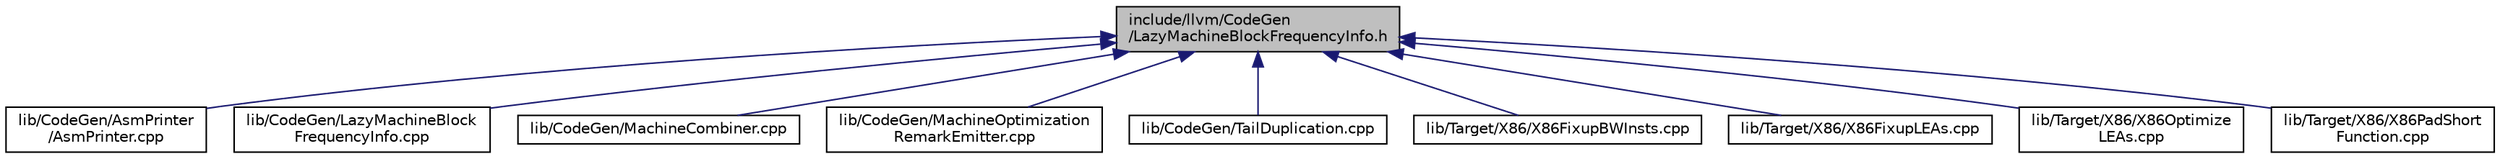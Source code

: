 digraph "include/llvm/CodeGen/LazyMachineBlockFrequencyInfo.h"
{
 // LATEX_PDF_SIZE
  bgcolor="transparent";
  edge [fontname="Helvetica",fontsize="10",labelfontname="Helvetica",labelfontsize="10"];
  node [fontname="Helvetica",fontsize="10",shape=record];
  Node1 [label="include/llvm/CodeGen\l/LazyMachineBlockFrequencyInfo.h",height=0.2,width=0.4,color="black", fillcolor="grey75", style="filled", fontcolor="black",tooltip="===- LazyMachineBlockFrequencyInfo.h - Lazy Block Frequency -*- C++ -*–===//"];
  Node1 -> Node2 [dir="back",color="midnightblue",fontsize="10",style="solid",fontname="Helvetica"];
  Node2 [label="lib/CodeGen/AsmPrinter\l/AsmPrinter.cpp",height=0.2,width=0.4,color="black",URL="$AsmPrinter_8cpp.html",tooltip=" "];
  Node1 -> Node3 [dir="back",color="midnightblue",fontsize="10",style="solid",fontname="Helvetica"];
  Node3 [label="lib/CodeGen/LazyMachineBlock\lFrequencyInfo.cpp",height=0.2,width=0.4,color="black",URL="$LazyMachineBlockFrequencyInfo_8cpp.html",tooltip="===- LazyMachineBlockFrequencyInfo.cpp - Lazy Machine Block Frequency –===//"];
  Node1 -> Node4 [dir="back",color="midnightblue",fontsize="10",style="solid",fontname="Helvetica"];
  Node4 [label="lib/CodeGen/MachineCombiner.cpp",height=0.2,width=0.4,color="black",URL="$MachineCombiner_8cpp.html",tooltip=" "];
  Node1 -> Node5 [dir="back",color="midnightblue",fontsize="10",style="solid",fontname="Helvetica"];
  Node5 [label="lib/CodeGen/MachineOptimization\lRemarkEmitter.cpp",height=0.2,width=0.4,color="black",URL="$MachineOptimizationRemarkEmitter_8cpp.html",tooltip="===- MachineOptimizationRemarkEmitter.cpp - Opt Diagnostic -*- C++ -*—===//"];
  Node1 -> Node6 [dir="back",color="midnightblue",fontsize="10",style="solid",fontname="Helvetica"];
  Node6 [label="lib/CodeGen/TailDuplication.cpp",height=0.2,width=0.4,color="black",URL="$TailDuplication_8cpp.html",tooltip=" "];
  Node1 -> Node7 [dir="back",color="midnightblue",fontsize="10",style="solid",fontname="Helvetica"];
  Node7 [label="lib/Target/X86/X86FixupBWInsts.cpp",height=0.2,width=0.4,color="black",URL="$X86FixupBWInsts_8cpp.html",tooltip=" "];
  Node1 -> Node8 [dir="back",color="midnightblue",fontsize="10",style="solid",fontname="Helvetica"];
  Node8 [label="lib/Target/X86/X86FixupLEAs.cpp",height=0.2,width=0.4,color="black",URL="$X86FixupLEAs_8cpp.html",tooltip=" "];
  Node1 -> Node9 [dir="back",color="midnightblue",fontsize="10",style="solid",fontname="Helvetica"];
  Node9 [label="lib/Target/X86/X86Optimize\lLEAs.cpp",height=0.2,width=0.4,color="black",URL="$X86OptimizeLEAs_8cpp.html",tooltip=" "];
  Node1 -> Node10 [dir="back",color="midnightblue",fontsize="10",style="solid",fontname="Helvetica"];
  Node10 [label="lib/Target/X86/X86PadShort\lFunction.cpp",height=0.2,width=0.4,color="black",URL="$X86PadShortFunction_8cpp.html",tooltip=" "];
}
